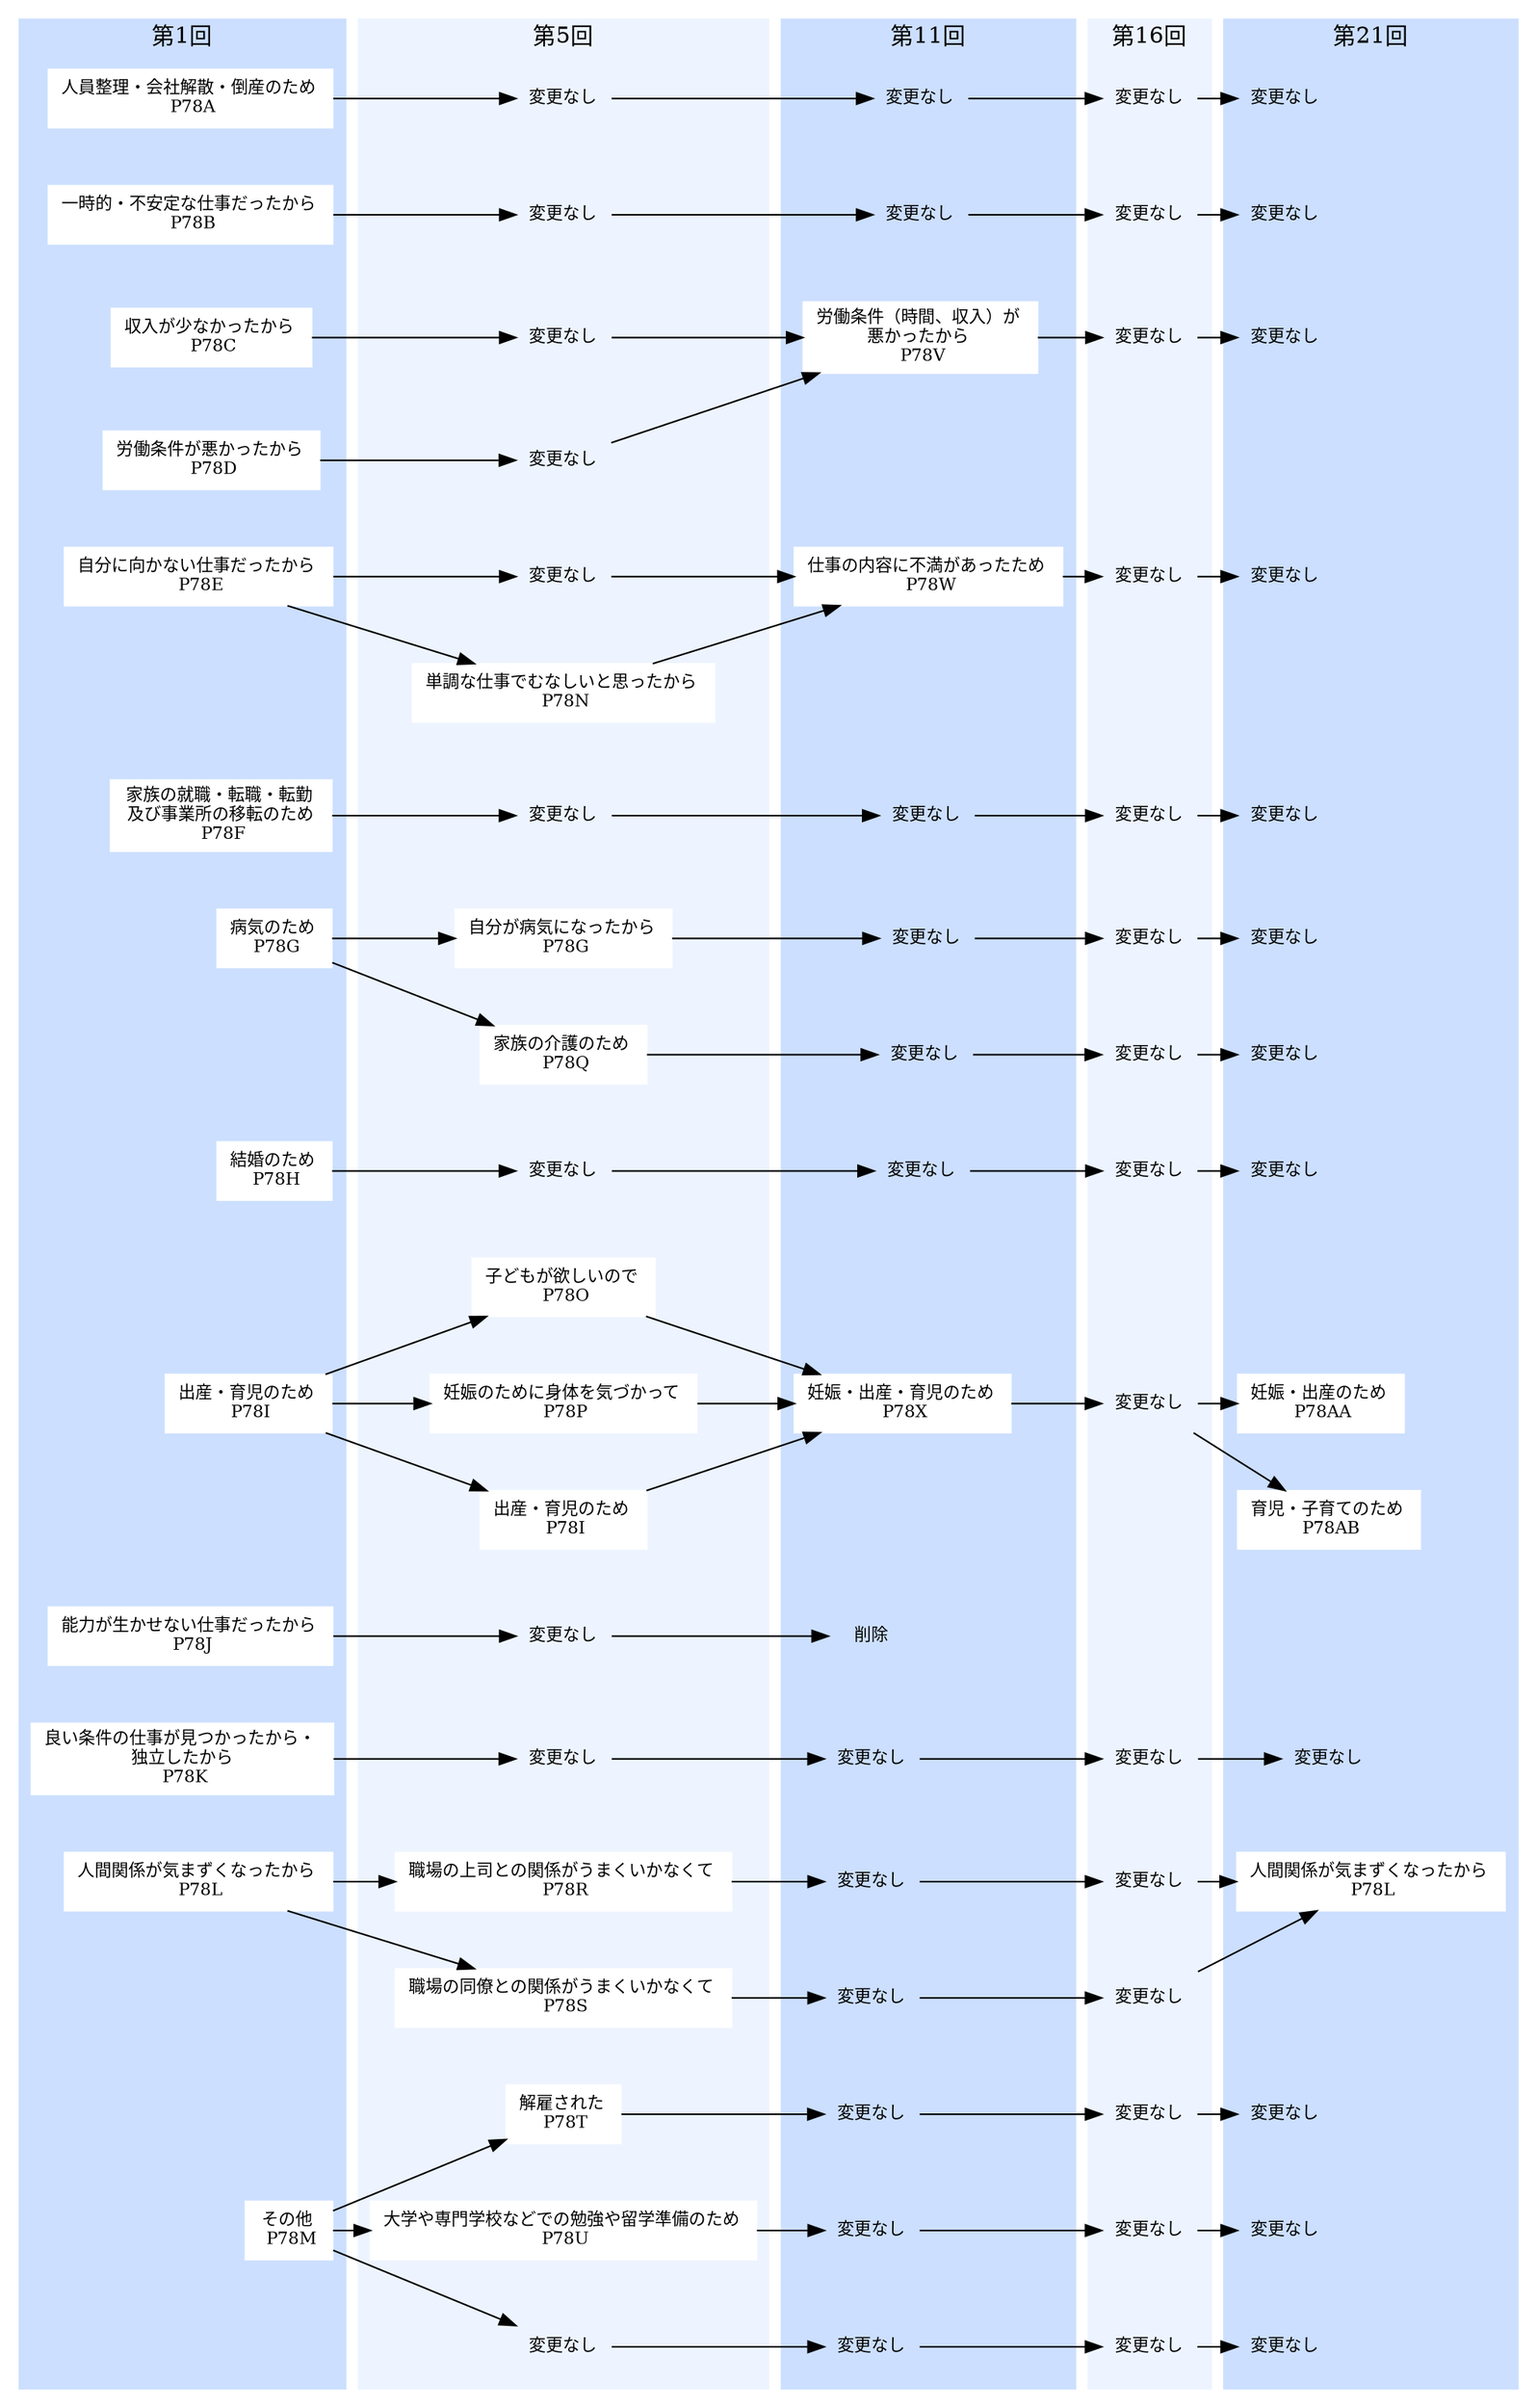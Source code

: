 digraph risyoku01 {
  compound=true;
  newrank=true; // これが必要！（サンプル４を参照）
  node[shape=box, style=filled; color=white]
   splines=false
   nodesep=0.1;

  subgraph cluster_0 {
  label="第1回";
  style=filled;
  color="#ccdfff";
  fontsize = 14
   a1 [label="人員整理・会社解散・倒産のため \n P78A", fontsize=10.5, href="../variable/P78A.html"]
   a2 [label="一時的・不安定な仕事だったから \n P78B", fontsize=10.5, href="../variable/P78A.html"]
   a3 [label="収入が少なかったから \n P78C", fontsize=10.5, href="../variable/P78C.html"]
   a4 [label="労働条件が悪かったから \n P78D", fontsize=10.5, href="../variable/P78D.html"]
   a5 [label="自分に向かない仕事だったから \n P78E", fontsize=10.5, href="../variable/P78E.html"]
   a6 [style=invis]
   a7 [label="家族の就職・転職・転勤 \n 及び事業所の移転のため \n P78F", fontsize=10.5, href="../variable/P78F.html"]
   a8 [label="病気のため \n P78G", fontsize=10.5, href="../variable/P78G.html"]
   a9 [style=invis]
   a10 [label="結婚のため \n P78H", fontsize=10.5, href="../variable/P78H.html"]
   a11 [style=invis]
   a12 [label="出産・育児のため \n P78I", fontsize=10.5, href="../variable/P78I.html"]
   a13 [style=invis]
   a14 [label="能力が生かせない仕事だったから \n P78J", fontsize=10.5, href="../variable/P78J.html"]
   a15 [label="良い条件の仕事が見つかったから・ \n 独立したから \n P78K", fontsize=10.5, href="../variable/P78K.html"]
   a16 [label="人間関係が気まずくなったから \n P78L", fontsize=10.5, href="../variable/P78L.html"]
   a17 [style=invis]
   a18 [style=invis]
   a19 [label="その他 \n P78M", fontsize=10.5, href="../variable/P78M.html"]
   a20 [style=invis]

    a1->a2->a3->a4->a5->a6->a7->a8->a9->a10->a11->a12->a13->a14->a15->a16->a17->a18->a19->a20 [style=invis];
  }

  subgraph cluster_1 {
  label="第5回";
  style=filled;
  color="#edf4ff";
  fontsize = 14
  b1 [label="変更なし", color=none, fontsize=10.5]
  b2 [label="変更なし", color=none, fontsize=10.5]
  b3 [label="変更なし", color=none, fontsize=10.5]
  b4 [label="変更なし", color=none, fontsize=10.5]
  b5 [label="変更なし", color=none, fontsize=10.5]
  b6 [label="単調な仕事でむなしいと思ったから \n P78N", fontsize=10.5, href="../variable/P78N.html"]
  b7 [label="変更なし", color=none, fontsize=10.5]
  b8 [label="自分が病気になったから \n P78G", fontsize=10.5, href="../variable/P78G.html"]
  b9 [label="家族の介護のため \n P78Q", fontsize=10.5, href="../variable/P78Q.html"]
  b10 [label="変更なし", color=none, fontsize=10.5]
  b11 [label="子どもが欲しいので \n P78O", fontsize=10.5, href="../variable/P78O.html"]
  b12 [label="妊娠のために身体を気づかって \n P78P", fontsize=10.5, href="../variable/P78P.html"]
  b13 [label="出産・育児のため \n P78I", fontsize=10.5, href="../variable/P78I.html"]
  b14 [label="変更なし", color=none, fontsize=10.5]
  b15 [label="変更なし", color=none, fontsize=10.5]
  b16 [label="職場の上司との関係がうまくいかなくて \n P78R", fontsize=10.5, href="../variable/P78R.html"]
  b17 [label="職場の同僚との関係がうまくいかなくて \n P78S", fontsize=10.5, href="../variable/P78S.html"]
  b18 [label="解雇された \n P78T", fontsize=10.5, href="../variable/P78T.html"]
  b19 [label="大学や専門学校などでの勉強や留学準備のため \n P78U", fontsize=10.5, href="../variable/P78U.html"]
  b20 [label="変更なし", color=none, fontsize=10.5]

    b1->b2->b3->b4->b5->b6->b7->b8->b9->b10->b11->b12->b13->b14->b15->b16->b17->b18->b19->b20 [style=invis];
  }

  subgraph cluster_2 {
  label="第11回";
  style=filled;
  color="#ccdfff";
  fontsize = 14
  c1 [label="変更なし", color=none, fontsize=10.5]
  c2 [label="変更なし", color=none, fontsize=10.5]
  c3 [label="労働条件（時間、収入）が \n悪かったから \n P78V", fontsize=10.5, href="../variable/P78V.html"]
  c4 [style=invis]
  c5 [label="仕事の内容に不満があったため \n P78W", fontsize=10.5, href="../variable/P78W.html"]
  c6 [style=invis]
  c7 [label="変更なし", color=none, fontsize=10.5]
  c8 [label="変更なし", color=none, fontsize=10.5]
  c9 [label="変更なし", color=none, fontsize=10.5]
  c10 [label="変更なし", color=none, fontsize=10.5]
  c11 [style=invis]
  c12 [label="妊娠・出産・育児のため \n P78X", fontsize=10.5, href="../variable/P78X.html"]
  c13 [style=invis]
  c14 [label="削除", color=none, fontsize=10.5]
  c15 [label="変更なし", color=none, fontsize=10.5]
  c16 [label="変更なし", color=none, fontsize=10.5]
  c17 [label="変更なし", color=none, fontsize=10.5]
  c18 [label="変更なし", color=none, fontsize=10.5]
  c19 [label="変更なし", color=none, fontsize=10.5]
  c20 [label="変更なし", color=none, fontsize=10.5]

    c1->c2->c3->c4->c5->c6->c7->c8->c9->c10->c11->c12->c13->c14->c15->c16->c17->c18->c19->c20 [style=invis];
  }

  subgraph cluster_3 {
  label="第16回";
  style=filled;
  color="#edf4ff";
  fontsize = 14
  d1 [label="変更なし", color=none, fontsize=10.5]
  d2 [label="変更なし", color=none, fontsize=10.5]
  d3 [label="変更なし", color=none, fontsize=10.5]
  d4 [style=invis]
  d5 [label="変更なし", color=none, fontsize=10.5]
  d6 [style=invis]
  d7 [label="変更なし", color=none, fontsize=10.5]
  d8 [label="変更なし", color=none, fontsize=10.5]
  d9 [label="変更なし", color=none, fontsize=10.5]
  d10 [label="変更なし", color=none, fontsize=10.5]
  d11 [style=invis]
  d12 [label="変更なし", color=none, fontsize=10.5]
  d13 [style=invis]
  d14 [style=invis]
  d15 [label="変更なし", color=none, fontsize=10.5]
  d16 [label="変更なし", color=none, fontsize=10.5]
  d17 [label="変更なし", color=none, fontsize=10.5]
  d18 [label="変更なし", color=none, fontsize=10.5]
  d19 [label="変更なし", color=none, fontsize=10.5]
  d20 [label="変更なし", color=none, fontsize=10.5]

    d1->d2->d3->d4->d5->d6->d7->d8->d9->d10->d11->d12->d13->d14->d15->d16->d17->d18->d19->d20 [style=invis];
  }
  subgraph cluster_4 {
  label="第21回";
  style=filled;
  color="#ccdfff";
  fontsize = 14
  e1 [label="変更なし", color=none, fontsize=10.5]
  e2 [label="変更なし", color=none, fontsize=10.5]
  e3 [label="変更なし", color=none, fontsize=10.5]
  e4 [style=invis]
  e5 [label="変更なし", color=none, fontsize=10.5]
  e6 [style=invis]
  e7 [label="変更なし", color=none, fontsize=10.5]
  e8 [label="変更なし", color=none, fontsize=10.5]
  e9 [label="変更なし", color=none, fontsize=10.5]
  e10 [label="変更なし", color=none, fontsize=10.5]
  e11 [style=invis]
  e12 [label="妊娠・出産のため \n P78AA", fontsize=10.5, href="../variable/P78AA.html"]
  e13 [label="育児・子育てのため \n P78AB", fontsize=10.5, href="../variable/P78AB.html"]
  e14 [style=invis]
  e15 [label="変更なし", color=none, fontsize=10.5]
  e16 [label="人間関係が気まずくなったから \n P78L", fontsize=10.5, href="../variable/P78L.html"]
  e17 [style=invis]
  e18 [label="変更なし", color=none, fontsize=10.5]
  e19 [label="変更なし", color=none, fontsize=10.5]
  e20 [label="変更なし", color=none, fontsize=10.5]

    e1->e2->e3->e4->e5->e6->e7->e8->e9->e10->e11->e12->e13->e14->e15->e16->e17->e18->e19->e20 [style=invis];
  }

  a1->b1->c1->d1->e1 ;
  {rank=same; a1 b1 c1 d1 e1} ;
  a2->b2->c2->d2->e2
  {rank=same; a2 b2 c2 d2 e2} ;
  a3->b3->c3->d3->e3;
  {rank=same; a3 b3 c3 d3 e3} ;
  a4->b4->c3 ;
  {rank=same; a4 b4}
  a5->b5->c5->d5->e5
  a5->b6->c5
  {rank=same; a5 b5 c5 d5 e5} ;
  a7->b7->c7->d7->e7;
  {rank=same; a7 b7 c7 d7 e7} ;
  a8->b8->c8->d8->e8 ;
  {rank=same; a8 b8 c8 d8 e8} ;
  a8->b9->c9->d9->e9 ;
  {rank=same; b9 c9 d9 e9} ;
  a10->b10->c10->d10->e10 ;
  {rank=same; a10 b10 c10 d10 e10} ;
  a12->b11->c12->d12->e12 ;
  {rank=same; a11 b11 c11 d11 e11} ;
  a12->b12->c12 ;
  {rank=same; a12 b12 c12 d12 e12} ;
  a12->b13->c12 ;
  d12->e13 ;
  a14->b14->c14 ;
  {rank=same; a14 b14 c14} ;
  a15->b15->c15->d15->e15 ;
  {rank=same; a15 b15 c15 d15 e15} ;
  a16->b16->c16->d16->e16 ;
  a16->b17->c17->d17->e16
  {rank=same; a16 b16 c16 d16 e16} ;
  {rank=same; b17 c17 d17} ;
  a19->b18->c18->d18->e18 ;
  {rank=same; a18 b18 c18 d18 e18} ;
  a19->b19->c19->d19->e19 ;
  {rank=same; a19 b19 c19 d19 e19} ;
  a19->b20->c20->d20->e20 ;
  {rank=same; a20 b20 c20 d20 e20} ;


}
